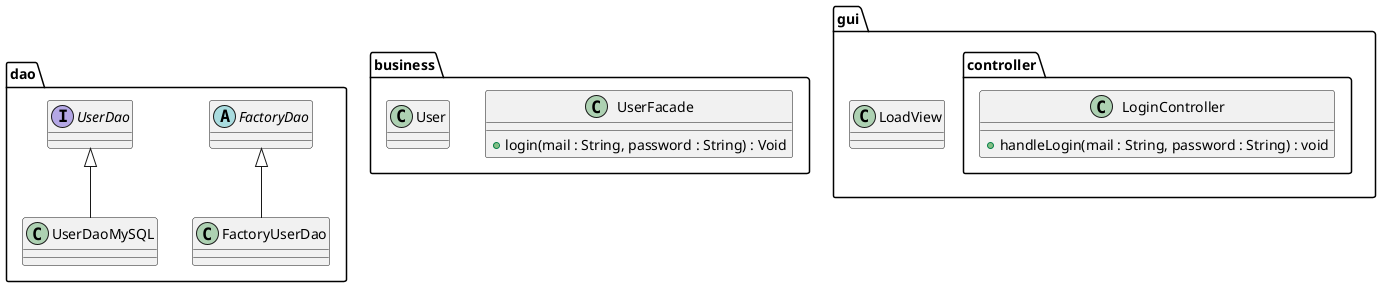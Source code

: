 @startuml

package dao {
    abstract FactoryDao
    class FactoryUserDao
    interface UserDao
    class UserDaoMySQL
    FactoryDao <|-- FactoryUserDao
    UserDao <|-- UserDaoMySQL
}

package business{
    class UserFacade{
        +login(mail : String, password : String) : Void
    }
    class User
}

package gui{
    class LoadView
    package controller{
        class LoginController{
            + handleLogin(mail : String, password : String) : void
        }
    }
}



@enduml